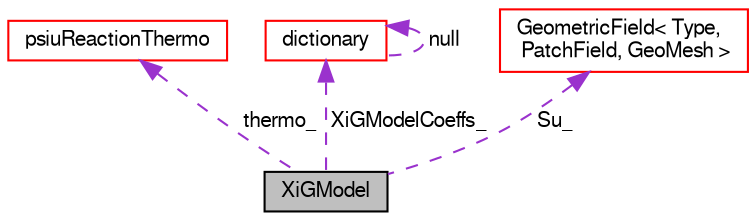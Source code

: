 digraph "XiGModel"
{
  bgcolor="transparent";
  edge [fontname="FreeSans",fontsize="10",labelfontname="FreeSans",labelfontsize="10"];
  node [fontname="FreeSans",fontsize="10",shape=record];
  Node4 [label="XiGModel",height=0.2,width=0.4,color="black", fillcolor="grey75", style="filled", fontcolor="black"];
  Node5 -> Node4 [dir="back",color="darkorchid3",fontsize="10",style="dashed",label=" thermo_" ,fontname="FreeSans"];
  Node5 [label="psiuReactionThermo",height=0.2,width=0.4,color="red",URL="$a30174.html",tooltip="Foam::psiuReactionThermo. "];
  Node18 -> Node4 [dir="back",color="darkorchid3",fontsize="10",style="dashed",label=" XiGModelCoeffs_" ,fontname="FreeSans"];
  Node18 [label="dictionary",height=0.2,width=0.4,color="red",URL="$a26014.html",tooltip="A list of keyword definitions, which are a keyword followed by any number of values (e..."];
  Node18 -> Node18 [dir="back",color="darkorchid3",fontsize="10",style="dashed",label=" null" ,fontname="FreeSans"];
  Node40 -> Node4 [dir="back",color="darkorchid3",fontsize="10",style="dashed",label=" Su_" ,fontname="FreeSans"];
  Node40 [label="GeometricField\< Type,\l PatchField, GeoMesh \>",height=0.2,width=0.4,color="red",URL="$a22434.html",tooltip="Generic GeometricField class. "];
}
